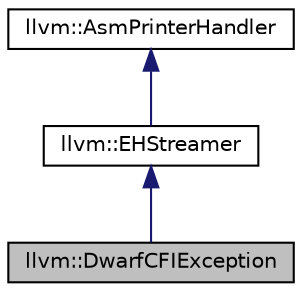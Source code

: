 digraph "llvm::DwarfCFIException"
{
 // LATEX_PDF_SIZE
  bgcolor="transparent";
  edge [fontname="Helvetica",fontsize="10",labelfontname="Helvetica",labelfontsize="10"];
  node [fontname="Helvetica",fontsize="10",shape=record];
  Node1 [label="llvm::DwarfCFIException",height=0.2,width=0.4,color="black", fillcolor="grey75", style="filled", fontcolor="black",tooltip=" "];
  Node2 -> Node1 [dir="back",color="midnightblue",fontsize="10",style="solid",fontname="Helvetica"];
  Node2 [label="llvm::EHStreamer",height=0.2,width=0.4,color="black",URL="$classllvm_1_1EHStreamer.html",tooltip="Emits exception handling directives."];
  Node3 -> Node2 [dir="back",color="midnightblue",fontsize="10",style="solid",fontname="Helvetica"];
  Node3 [label="llvm::AsmPrinterHandler",height=0.2,width=0.4,color="black",URL="$classllvm_1_1AsmPrinterHandler.html",tooltip="Collects and handles AsmPrinter objects required to build debug or EH information."];
}
